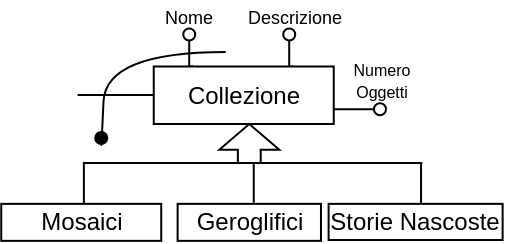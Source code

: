 <mxfile version="24.2.5" type="device">
  <diagram name="Pagina-1" id="mD4ny_UwJCW5K_lFAApE">
    <mxGraphModel dx="592" dy="346" grid="1" gridSize="10" guides="1" tooltips="1" connect="1" arrows="1" fold="1" page="1" pageScale="1" pageWidth="827" pageHeight="1169" math="0" shadow="0">
      <root>
        <mxCell id="0" />
        <mxCell id="1" parent="0" />
        <mxCell id="7L41jVxUnWFrpVHtOAwX-1" value="&lt;font style=&quot;font-size: 9px;&quot;&gt;Descrizione&lt;/font&gt;" style="text;html=1;align=center;verticalAlign=middle;whiteSpace=wrap;rounded=0;" vertex="1" parent="1">
          <mxGeometry x="377.87" y="300" width="35" height="15" as="geometry" />
        </mxCell>
        <mxCell id="7L41jVxUnWFrpVHtOAwX-2" value="&lt;font style=&quot;font-size: 9px;&quot;&gt;Nome&lt;/font&gt;" style="text;html=1;align=center;verticalAlign=middle;whiteSpace=wrap;rounded=0;" vertex="1" parent="1">
          <mxGeometry x="324.87" y="300" width="35" height="15" as="geometry" />
        </mxCell>
        <mxCell id="7L41jVxUnWFrpVHtOAwX-3" value="" style="curved=1;endArrow=oval;html=1;rounded=0;endFill=1;" edge="1" parent="1">
          <mxGeometry width="50" height="50" relative="1" as="geometry">
            <mxPoint x="360.87" y="326" as="sourcePoint" />
            <mxPoint x="298.62" y="369" as="targetPoint" />
            <Array as="points">
              <mxPoint x="300.87" y="326" />
              <mxPoint x="298.62" y="375.6" />
            </Array>
          </mxGeometry>
        </mxCell>
        <mxCell id="7L41jVxUnWFrpVHtOAwX-4" value="Mosaici" style="whiteSpace=wrap;html=1;align=center;" vertex="1" parent="1">
          <mxGeometry x="248.62" y="401.93" width="80" height="18.5" as="geometry" />
        </mxCell>
        <mxCell id="7L41jVxUnWFrpVHtOAwX-8" style="edgeStyle=orthogonalEdgeStyle;rounded=0;orthogonalLoop=1;jettySize=auto;html=1;exitX=0.75;exitY=0;exitDx=0;exitDy=0;endArrow=oval;endFill=0;" edge="1" parent="1">
          <mxGeometry relative="1" as="geometry">
            <mxPoint x="344.62" y="333.24" as="sourcePoint" />
            <mxPoint x="342.62" y="317.24" as="targetPoint" />
          </mxGeometry>
        </mxCell>
        <mxCell id="7L41jVxUnWFrpVHtOAwX-9" style="edgeStyle=orthogonalEdgeStyle;rounded=0;orthogonalLoop=1;jettySize=auto;html=1;exitX=0.75;exitY=0;exitDx=0;exitDy=0;endArrow=oval;endFill=0;" edge="1" parent="1">
          <mxGeometry relative="1" as="geometry">
            <mxPoint x="394.62" y="333.25" as="sourcePoint" />
            <mxPoint x="392.62" y="317.25" as="targetPoint" />
          </mxGeometry>
        </mxCell>
        <mxCell id="7L41jVxUnWFrpVHtOAwX-10" value="" style="endArrow=none;html=1;rounded=0;" edge="1" parent="1">
          <mxGeometry width="50" height="50" relative="1" as="geometry">
            <mxPoint x="289.41" y="381.5" as="sourcePoint" />
            <mxPoint x="459.19" y="381.5" as="targetPoint" />
          </mxGeometry>
        </mxCell>
        <mxCell id="7L41jVxUnWFrpVHtOAwX-11" value="" style="endArrow=none;html=1;rounded=0;entryX=0.5;entryY=0;entryDx=0;entryDy=0;" edge="1" parent="1">
          <mxGeometry width="50" height="50" relative="1" as="geometry">
            <mxPoint x="374.87" y="381.42" as="sourcePoint" />
            <mxPoint x="374.87" y="401.42" as="targetPoint" />
          </mxGeometry>
        </mxCell>
        <mxCell id="7L41jVxUnWFrpVHtOAwX-12" value="" style="endArrow=none;html=1;rounded=0;entryX=0.5;entryY=0;entryDx=0;entryDy=0;" edge="1" parent="1">
          <mxGeometry width="50" height="50" relative="1" as="geometry">
            <mxPoint x="458.52" y="381.5" as="sourcePoint" />
            <mxPoint x="458.52" y="401.5" as="targetPoint" />
          </mxGeometry>
        </mxCell>
        <mxCell id="7L41jVxUnWFrpVHtOAwX-15" style="edgeStyle=orthogonalEdgeStyle;rounded=0;orthogonalLoop=1;jettySize=auto;html=1;exitX=1;exitY=0.5;exitDx=0;exitDy=0;endArrow=oval;endFill=0;" edge="1" parent="1">
          <mxGeometry relative="1" as="geometry">
            <mxPoint x="414.87" y="354.64" as="sourcePoint" />
            <mxPoint x="437.99" y="354.64" as="targetPoint" />
          </mxGeometry>
        </mxCell>
        <mxCell id="7L41jVxUnWFrpVHtOAwX-16" value="&lt;font style=&quot;font-size: 8px;&quot;&gt;Numero&lt;/font&gt;&lt;div style=&quot;line-height: 60%;&quot;&gt;&lt;font style=&quot;font-size: 8px;&quot;&gt;Oggetti&lt;/font&gt;&lt;/div&gt;" style="text;html=1;align=center;verticalAlign=middle;whiteSpace=wrap;rounded=1;strokeColor=none;" vertex="1" parent="1">
          <mxGeometry x="418.62" y="328.68" width="40" height="18" as="geometry" />
        </mxCell>
        <mxCell id="7L41jVxUnWFrpVHtOAwX-17" value="" style="shape=singleArrow;direction=north;whiteSpace=wrap;html=1;arrowWidth=0.381;arrowSize=0.658;" vertex="1" parent="1">
          <mxGeometry x="357.65" y="362" width="30" height="19.5" as="geometry" />
        </mxCell>
        <mxCell id="7L41jVxUnWFrpVHtOAwX-18" value="Geroglifici" style="whiteSpace=wrap;html=1;align=center;" vertex="1" parent="1">
          <mxGeometry x="336.81" y="401.93" width="71.68" height="18.5" as="geometry" />
        </mxCell>
        <mxCell id="7L41jVxUnWFrpVHtOAwX-19" value="Storie Nascoste" style="whiteSpace=wrap;html=1;align=center;" vertex="1" parent="1">
          <mxGeometry x="412.31" y="401.93" width="87" height="18.07" as="geometry" />
        </mxCell>
        <mxCell id="7L41jVxUnWFrpVHtOAwX-20" value="" style="endArrow=none;html=1;rounded=0;entryX=0.5;entryY=0;entryDx=0;entryDy=0;" edge="1" parent="1">
          <mxGeometry width="50" height="50" relative="1" as="geometry">
            <mxPoint x="289.94" y="381.93" as="sourcePoint" />
            <mxPoint x="289.94" y="401.93" as="targetPoint" />
          </mxGeometry>
        </mxCell>
        <mxCell id="7L41jVxUnWFrpVHtOAwX-23" value="" style="endArrow=none;html=1;rounded=0;" edge="1" parent="1">
          <mxGeometry width="50" height="50" relative="1" as="geometry">
            <mxPoint x="286.81" y="347.56" as="sourcePoint" />
            <mxPoint x="336.81" y="347.56" as="targetPoint" />
          </mxGeometry>
        </mxCell>
        <mxCell id="7L41jVxUnWFrpVHtOAwX-7" value="Collezione" style="whiteSpace=wrap;html=1;align=center;" vertex="1" parent="1">
          <mxGeometry x="324.87" y="333.25" width="90" height="28.75" as="geometry" />
        </mxCell>
      </root>
    </mxGraphModel>
  </diagram>
</mxfile>
